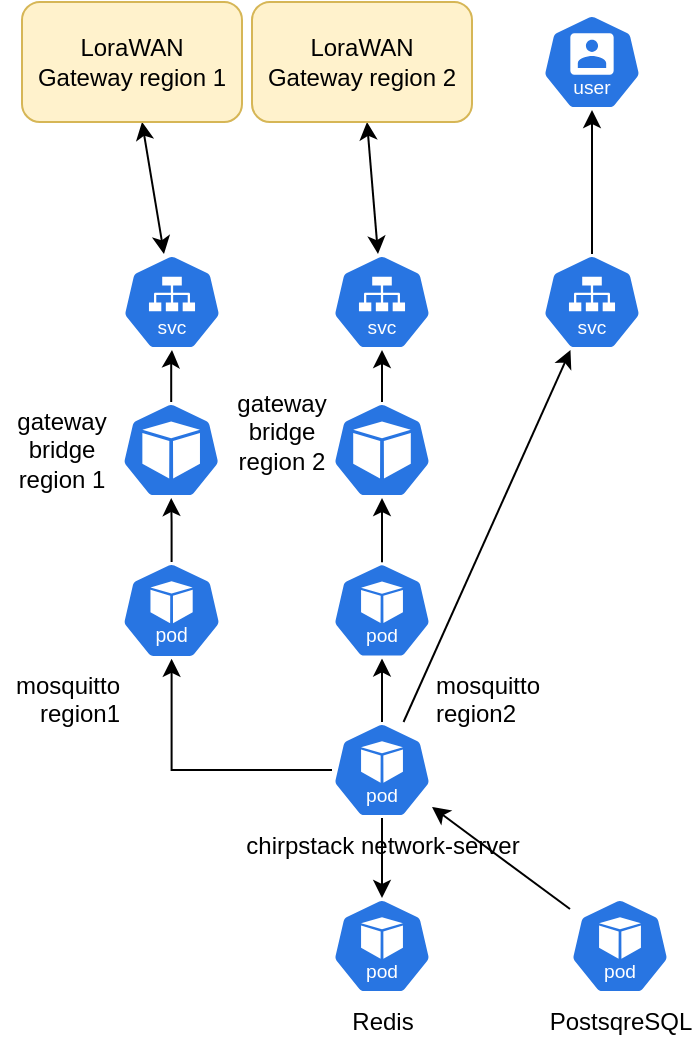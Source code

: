 <mxfile version="24.0.2" type="device">
  <diagram name="Page-1" id="6787t6Zq4465RJFcqjgr">
    <mxGraphModel dx="1274" dy="1880" grid="1" gridSize="10" guides="1" tooltips="1" connect="1" arrows="1" fold="1" page="1" pageScale="1" pageWidth="827" pageHeight="1169" math="0" shadow="0">
      <root>
        <mxCell id="0" />
        <mxCell id="1" parent="0" />
        <mxCell id="jtV4rDEbBgkopF-DAuGz-11" value="" style="aspect=fixed;sketch=0;html=1;dashed=0;whitespace=wrap;fillColor=#2875E2;strokeColor=#ffffff;points=[[0.005,0.63,0],[0.1,0.2,0],[0.9,0.2,0],[0.5,0,0],[0.995,0.63,0],[0.72,0.99,0],[0.5,1,0],[0.28,0.99,0]];shape=mxgraph.kubernetes.icon2;kubernetesLabel=1;prIcon=user" parent="1" vertex="1">
          <mxGeometry x="400" y="-164" width="50" height="48" as="geometry" />
        </mxCell>
        <mxCell id="jtV4rDEbBgkopF-DAuGz-26" value="" style="edgeStyle=orthogonalEdgeStyle;rounded=0;orthogonalLoop=1;jettySize=auto;html=1;" parent="1" source="jtV4rDEbBgkopF-DAuGz-12" target="jtV4rDEbBgkopF-DAuGz-25" edge="1">
          <mxGeometry relative="1" as="geometry" />
        </mxCell>
        <mxCell id="jtV4rDEbBgkopF-DAuGz-42" value="" style="edgeStyle=orthogonalEdgeStyle;rounded=0;orthogonalLoop=1;jettySize=auto;html=1;" parent="1" source="jtV4rDEbBgkopF-DAuGz-12" target="jtV4rDEbBgkopF-DAuGz-41" edge="1">
          <mxGeometry relative="1" as="geometry" />
        </mxCell>
        <mxCell id="jtV4rDEbBgkopF-DAuGz-44" value="" style="edgeStyle=orthogonalEdgeStyle;rounded=0;orthogonalLoop=1;jettySize=auto;html=1;" parent="1" source="jtV4rDEbBgkopF-DAuGz-12" target="jtV4rDEbBgkopF-DAuGz-43" edge="1">
          <mxGeometry relative="1" as="geometry" />
        </mxCell>
        <mxCell id="jtV4rDEbBgkopF-DAuGz-62" value="" style="edgeStyle=none;rounded=0;orthogonalLoop=1;jettySize=auto;html=1;" parent="1" source="jtV4rDEbBgkopF-DAuGz-12" target="jtV4rDEbBgkopF-DAuGz-37" edge="1">
          <mxGeometry relative="1" as="geometry" />
        </mxCell>
        <mxCell id="jtV4rDEbBgkopF-DAuGz-12" value="&lt;div align=&quot;left&quot;&gt;chirpstack network-server&lt;br&gt;&lt;/div&gt;" style="aspect=fixed;sketch=0;html=1;dashed=0;whitespace=wrap;fillColor=#2875E2;strokeColor=#ffffff;points=[[0.005,0.63,0],[0.1,0.2,0],[0.9,0.2,0],[0.5,0,0],[0.995,0.63,0],[0.72,0.99,0],[0.5,1,0],[0.28,0.99,0]];shape=mxgraph.kubernetes.icon2;kubernetesLabel=1;prIcon=pod;horizontal=1;verticalAlign=top;labelPosition=center;verticalLabelPosition=bottom;align=center;" parent="1" vertex="1">
          <mxGeometry x="295" y="190" width="50" height="48" as="geometry" />
        </mxCell>
        <mxCell id="jtV4rDEbBgkopF-DAuGz-74" value="" style="edgeStyle=none;rounded=0;orthogonalLoop=1;jettySize=auto;html=1;" parent="1" source="jtV4rDEbBgkopF-DAuGz-23" target="jtV4rDEbBgkopF-DAuGz-12" edge="1">
          <mxGeometry relative="1" as="geometry" />
        </mxCell>
        <mxCell id="jtV4rDEbBgkopF-DAuGz-23" value="PostsqreSQL" style="aspect=fixed;sketch=0;html=1;dashed=0;whitespace=wrap;fillColor=#2875E2;strokeColor=#ffffff;points=[[0.005,0.63,0],[0.1,0.2,0],[0.9,0.2,0],[0.5,0,0],[0.995,0.63,0],[0.72,0.99,0],[0.5,1,0],[0.28,0.99,0]];shape=mxgraph.kubernetes.icon2;kubernetesLabel=1;prIcon=pod;horizontal=1;verticalAlign=top;labelPosition=center;verticalLabelPosition=bottom;align=center;" parent="1" vertex="1">
          <mxGeometry x="414" y="278" width="50" height="48" as="geometry" />
        </mxCell>
        <mxCell id="jtV4rDEbBgkopF-DAuGz-25" value="&lt;div align=&quot;left&quot;&gt;Redis&lt;br&gt;&lt;/div&gt;" style="aspect=fixed;sketch=0;html=1;dashed=0;whitespace=wrap;fillColor=#2875E2;strokeColor=#ffffff;points=[[0.005,0.63,0],[0.1,0.2,0],[0.9,0.2,0],[0.5,0,0],[0.995,0.63,0],[0.72,0.99,0],[0.5,1,0],[0.28,0.99,0]];shape=mxgraph.kubernetes.icon2;kubernetesLabel=1;prIcon=pod;horizontal=1;verticalAlign=top;labelPosition=center;verticalLabelPosition=bottom;align=center;" parent="1" vertex="1">
          <mxGeometry x="295" y="278" width="50" height="48" as="geometry" />
        </mxCell>
        <mxCell id="jtV4rDEbBgkopF-DAuGz-35" value="" style="aspect=fixed;sketch=0;html=1;dashed=0;whitespace=wrap;fillColor=#2875E2;strokeColor=#ffffff;points=[[0.005,0.63,0],[0.1,0.2,0],[0.9,0.2,0],[0.5,0,0],[0.995,0.63,0],[0.72,0.99,0],[0.5,1,0],[0.28,0.99,0]];shape=mxgraph.kubernetes.icon2;kubernetesLabel=1;prIcon=svc" parent="1" vertex="1">
          <mxGeometry x="190" y="-44" width="50" height="48" as="geometry" />
        </mxCell>
        <mxCell id="jtV4rDEbBgkopF-DAuGz-36" value="" style="aspect=fixed;sketch=0;html=1;dashed=0;whitespace=wrap;fillColor=#2875E2;strokeColor=#ffffff;points=[[0.005,0.63,0],[0.1,0.2,0],[0.9,0.2,0],[0.5,0,0],[0.995,0.63,0],[0.72,0.99,0],[0.5,1,0],[0.28,0.99,0]];shape=mxgraph.kubernetes.icon2;kubernetesLabel=1;prIcon=svc" parent="1" vertex="1">
          <mxGeometry x="295" y="-44" width="50" height="48" as="geometry" />
        </mxCell>
        <mxCell id="jtV4rDEbBgkopF-DAuGz-59" value="" style="edgeStyle=none;rounded=0;orthogonalLoop=1;jettySize=auto;html=1;" parent="1" source="jtV4rDEbBgkopF-DAuGz-37" target="jtV4rDEbBgkopF-DAuGz-11" edge="1">
          <mxGeometry relative="1" as="geometry" />
        </mxCell>
        <mxCell id="jtV4rDEbBgkopF-DAuGz-37" value="" style="aspect=fixed;sketch=0;html=1;dashed=0;whitespace=wrap;fillColor=#2875E2;strokeColor=#ffffff;points=[[0.005,0.63,0],[0.1,0.2,0],[0.9,0.2,0],[0.5,0,0],[0.995,0.63,0],[0.72,0.99,0],[0.5,1,0],[0.28,0.99,0]];shape=mxgraph.kubernetes.icon2;kubernetesLabel=1;prIcon=svc" parent="1" vertex="1">
          <mxGeometry x="400" y="-44" width="50" height="48" as="geometry" />
        </mxCell>
        <mxCell id="EKzMJx17S1mAQMsRJqa_-6" value="" style="edgeStyle=orthogonalEdgeStyle;rounded=0;orthogonalLoop=1;jettySize=auto;html=1;" edge="1" parent="1" source="jtV4rDEbBgkopF-DAuGz-41" target="EKzMJx17S1mAQMsRJqa_-3">
          <mxGeometry relative="1" as="geometry" />
        </mxCell>
        <mxCell id="jtV4rDEbBgkopF-DAuGz-41" value="&lt;div align=&quot;left&quot;&gt;mosquitto&lt;/div&gt;&lt;div align=&quot;left&quot;&gt;region2&lt;br&gt;&lt;/div&gt;" style="aspect=fixed;sketch=0;html=1;dashed=0;whitespace=wrap;fillColor=#2875E2;strokeColor=#ffffff;points=[[0.005,0.63,0],[0.1,0.2,0],[0.9,0.2,0],[0.5,0,0],[0.995,0.63,0],[0.72,0.99,0],[0.5,1,0],[0.28,0.99,0]];shape=mxgraph.kubernetes.icon2;kubernetesLabel=1;prIcon=pod;horizontal=1;verticalAlign=top;labelPosition=right;verticalLabelPosition=bottom;align=left;" parent="1" vertex="1">
          <mxGeometry x="295" y="110.2" width="50" height="48" as="geometry" />
        </mxCell>
        <mxCell id="EKzMJx17S1mAQMsRJqa_-4" value="" style="edgeStyle=orthogonalEdgeStyle;rounded=0;orthogonalLoop=1;jettySize=auto;html=1;" edge="1" parent="1" source="jtV4rDEbBgkopF-DAuGz-43" target="EKzMJx17S1mAQMsRJqa_-2">
          <mxGeometry relative="1" as="geometry" />
        </mxCell>
        <mxCell id="jtV4rDEbBgkopF-DAuGz-43" value="&lt;div&gt;mosquitto&lt;/div&gt;&lt;div&gt;region1&lt;br&gt;&lt;/div&gt;" style="aspect=fixed;sketch=0;html=1;dashed=0;whitespace=wrap;fillColor=#2875E2;strokeColor=#ffffff;points=[[0.005,0.63,0],[0.1,0.2,0],[0.9,0.2,0],[0.5,0,0],[0.995,0.63,0],[0.72,0.99,0],[0.5,1,0],[0.28,0.99,0]];shape=mxgraph.kubernetes.icon2;kubernetesLabel=1;prIcon=pod;horizontal=1;verticalAlign=top;labelPosition=left;verticalLabelPosition=bottom;align=right;" parent="1" vertex="1">
          <mxGeometry x="189.58" y="110" width="50.42" height="48.4" as="geometry" />
        </mxCell>
        <mxCell id="jtV4rDEbBgkopF-DAuGz-75" value="" style="edgeStyle=none;rounded=0;orthogonalLoop=1;jettySize=auto;html=1;startArrow=classic;startFill=1;" parent="1" source="jtV4rDEbBgkopF-DAuGz-65" target="jtV4rDEbBgkopF-DAuGz-35" edge="1">
          <mxGeometry relative="1" as="geometry" />
        </mxCell>
        <mxCell id="jtV4rDEbBgkopF-DAuGz-65" value="&lt;div&gt;LoraWAN &lt;br&gt;&lt;/div&gt;&lt;div&gt;Gateway region 1&lt;br&gt;&lt;/div&gt;" style="rounded=1;whiteSpace=wrap;html=1;fillColor=#fff2cc;strokeColor=#d6b656;" parent="1" vertex="1">
          <mxGeometry x="140" y="-170" width="110" height="60" as="geometry" />
        </mxCell>
        <mxCell id="jtV4rDEbBgkopF-DAuGz-77" value="" style="edgeStyle=none;rounded=0;orthogonalLoop=1;jettySize=auto;html=1;startArrow=classic;startFill=1;" parent="1" source="jtV4rDEbBgkopF-DAuGz-66" target="jtV4rDEbBgkopF-DAuGz-36" edge="1">
          <mxGeometry relative="1" as="geometry" />
        </mxCell>
        <mxCell id="jtV4rDEbBgkopF-DAuGz-66" value="&lt;div&gt;LoraWAN &lt;br&gt;&lt;/div&gt;&lt;div&gt;Gateway region 2&lt;br&gt;&lt;/div&gt;" style="rounded=1;whiteSpace=wrap;html=1;fillColor=#fff2cc;strokeColor=#d6b656;" parent="1" vertex="1">
          <mxGeometry x="255" y="-170" width="110" height="60" as="geometry" />
        </mxCell>
        <mxCell id="EKzMJx17S1mAQMsRJqa_-5" value="" style="edgeStyle=orthogonalEdgeStyle;rounded=0;orthogonalLoop=1;jettySize=auto;html=1;" edge="1" parent="1" source="EKzMJx17S1mAQMsRJqa_-2" target="jtV4rDEbBgkopF-DAuGz-35">
          <mxGeometry relative="1" as="geometry" />
        </mxCell>
        <mxCell id="EKzMJx17S1mAQMsRJqa_-2" value="" style="aspect=fixed;sketch=0;html=1;dashed=0;whitespace=wrap;fillColor=#2875E2;strokeColor=#ffffff;points=[[0.005,0.63,0],[0.1,0.2,0],[0.9,0.2,0],[0.5,0,0],[0.995,0.63,0],[0.72,0.99,0],[0.5,1,0],[0.28,0.99,0]];shape=mxgraph.kubernetes.icon2;prIcon=pod" vertex="1" parent="1">
          <mxGeometry x="189.58" y="30" width="50" height="48" as="geometry" />
        </mxCell>
        <mxCell id="EKzMJx17S1mAQMsRJqa_-7" value="" style="edgeStyle=orthogonalEdgeStyle;rounded=0;orthogonalLoop=1;jettySize=auto;html=1;" edge="1" parent="1" source="EKzMJx17S1mAQMsRJqa_-3" target="jtV4rDEbBgkopF-DAuGz-36">
          <mxGeometry relative="1" as="geometry" />
        </mxCell>
        <mxCell id="EKzMJx17S1mAQMsRJqa_-3" value="" style="aspect=fixed;sketch=0;html=1;dashed=0;whitespace=wrap;fillColor=#2875E2;strokeColor=#ffffff;points=[[0.005,0.63,0],[0.1,0.2,0],[0.9,0.2,0],[0.5,0,0],[0.995,0.63,0],[0.72,0.99,0],[0.5,1,0],[0.28,0.99,0]];shape=mxgraph.kubernetes.icon2;prIcon=pod" vertex="1" parent="1">
          <mxGeometry x="295" y="30" width="50" height="48" as="geometry" />
        </mxCell>
        <mxCell id="EKzMJx17S1mAQMsRJqa_-8" value="&lt;div&gt;gateway bridge&lt;/div&gt;&lt;div&gt;region 1&lt;br&gt;&lt;/div&gt;" style="text;html=1;align=center;verticalAlign=middle;whiteSpace=wrap;rounded=0;" vertex="1" parent="1">
          <mxGeometry x="129.58" y="39" width="60" height="30" as="geometry" />
        </mxCell>
        <mxCell id="EKzMJx17S1mAQMsRJqa_-9" value="&lt;div&gt;gateway&lt;/div&gt;&lt;div&gt;bridge&lt;/div&gt;&lt;div&gt;region 2&lt;br&gt;&lt;/div&gt;" style="text;html=1;align=center;verticalAlign=middle;whiteSpace=wrap;rounded=0;" vertex="1" parent="1">
          <mxGeometry x="240" y="30" width="60" height="30" as="geometry" />
        </mxCell>
      </root>
    </mxGraphModel>
  </diagram>
</mxfile>
